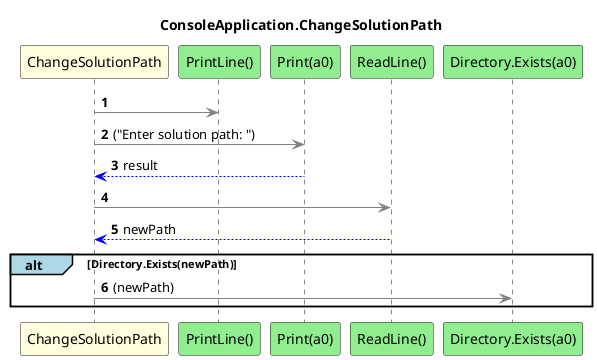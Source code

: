 @startuml ConsoleApplication.ChangeSolutionPath
title ConsoleApplication.ChangeSolutionPath
participant "ChangeSolutionPath" as ChangeSolutionPath #LightYellow
participant "PrintLine()" as PrintLine #LightGreen
participant "Print(a0)" as Print_a0 #LightGreen
participant "ReadLine()" as ReadLine #LightGreen
participant "Directory.Exists(a0)" as Directory_Exists_a0 #LightGreen
autonumber
ChangeSolutionPath -[#grey]> PrintLine
ChangeSolutionPath -[#grey]> Print_a0 : ("Enter solution path: ")
Print_a0 -[#blue]-> ChangeSolutionPath : result
ChangeSolutionPath -[#grey]> ReadLine
ReadLine -[#blue]-> ChangeSolutionPath : newPath
alt#LightBlue Directory.Exists(newPath)
    ChangeSolutionPath -[#grey]> Directory_Exists_a0 : (newPath)
end
@enduml
